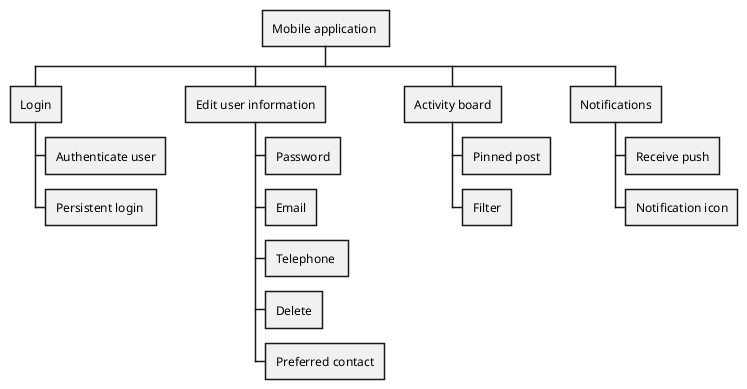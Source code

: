 @startwbs Mobile hierarchy 1
* Mobile application 
** Login
*** Authenticate user
*** Persistent login 

** Edit user information
*** Password
*** Email
*** Telephone 
*** Delete
*** Preferred contact

** Activity board
*** Pinned post
*** Filter
** Notifications
*** Receive push
*** Notification icon


@endwbs 